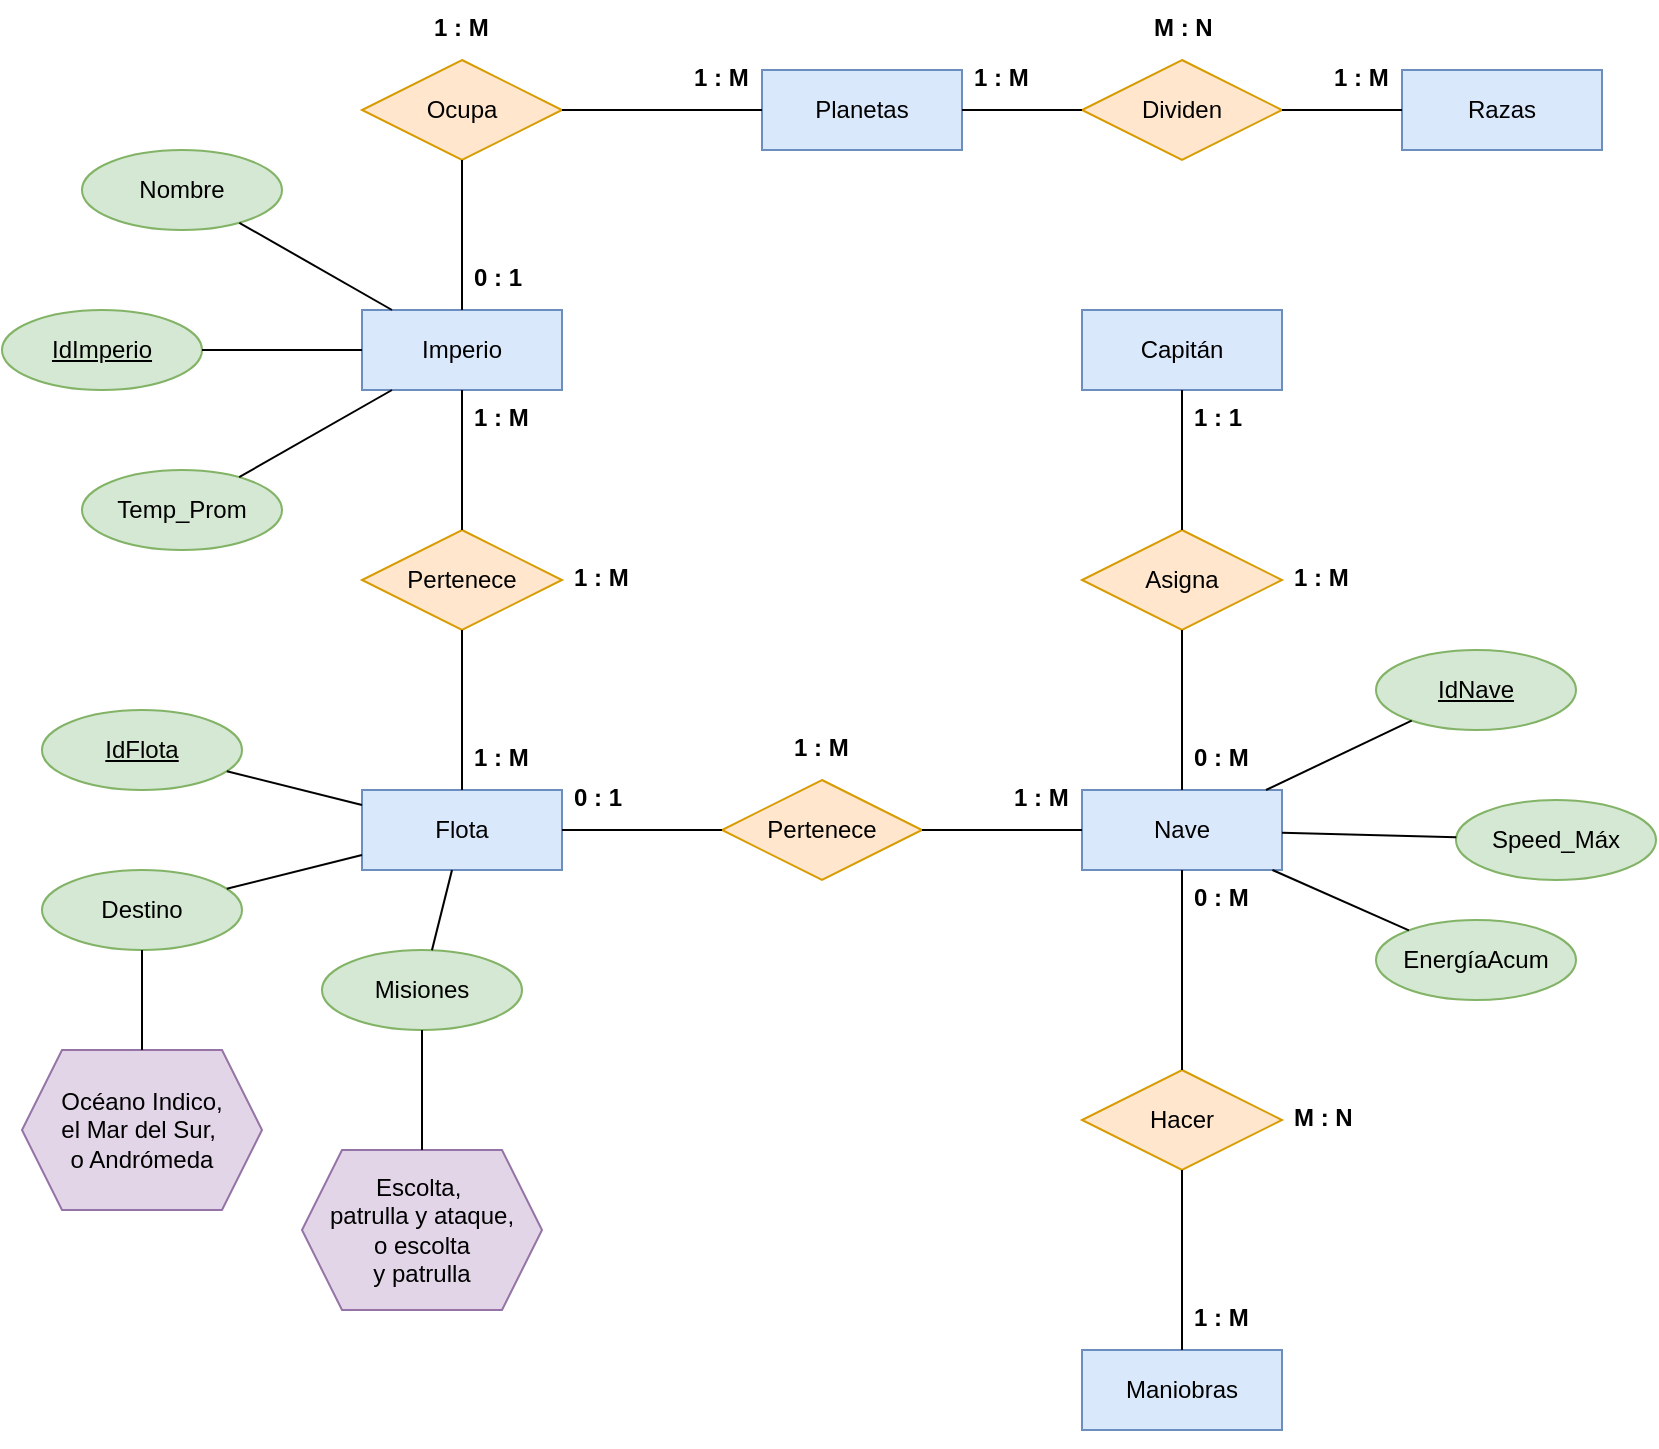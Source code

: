 <mxfile version="24.2.5" type="github">
  <diagram name="Página-1" id="hyANTCJ6QxDP82kSPv6y">
    <mxGraphModel dx="684" dy="433" grid="1" gridSize="10" guides="1" tooltips="1" connect="1" arrows="1" fold="1" page="1" pageScale="1" pageWidth="827" pageHeight="1169" math="0" shadow="0">
      <root>
        <mxCell id="0" />
        <mxCell id="1" parent="0" />
        <mxCell id="G2CFWQGddvWYVBsFgRBB-1" value="Imperio" style="whiteSpace=wrap;html=1;align=center;fillColor=#dae8fc;strokeColor=#6c8ebf;" vertex="1" parent="1">
          <mxGeometry x="180" y="400" width="100" height="40" as="geometry" />
        </mxCell>
        <mxCell id="G2CFWQGddvWYVBsFgRBB-2" value="Flota" style="whiteSpace=wrap;html=1;align=center;fillColor=#dae8fc;strokeColor=#6c8ebf;" vertex="1" parent="1">
          <mxGeometry x="180" y="640" width="100" height="40" as="geometry" />
        </mxCell>
        <mxCell id="G2CFWQGddvWYVBsFgRBB-4" value="Capitán" style="whiteSpace=wrap;html=1;align=center;fillColor=#dae8fc;strokeColor=#6c8ebf;" vertex="1" parent="1">
          <mxGeometry x="540" y="400" width="100" height="40" as="geometry" />
        </mxCell>
        <mxCell id="G2CFWQGddvWYVBsFgRBB-5" value="Maniobras" style="whiteSpace=wrap;html=1;align=center;fillColor=#dae8fc;strokeColor=#6c8ebf;" vertex="1" parent="1">
          <mxGeometry x="540" y="920" width="100" height="40" as="geometry" />
        </mxCell>
        <mxCell id="G2CFWQGddvWYVBsFgRBB-6" value="Planetas" style="whiteSpace=wrap;html=1;align=center;fillColor=#dae8fc;strokeColor=#6c8ebf;" vertex="1" parent="1">
          <mxGeometry x="380" y="280" width="100" height="40" as="geometry" />
        </mxCell>
        <mxCell id="G2CFWQGddvWYVBsFgRBB-7" value="Razas" style="whiteSpace=wrap;html=1;align=center;fillColor=#dae8fc;strokeColor=#6c8ebf;" vertex="1" parent="1">
          <mxGeometry x="700" y="280" width="100" height="40" as="geometry" />
        </mxCell>
        <mxCell id="G2CFWQGddvWYVBsFgRBB-8" value="Nave" style="whiteSpace=wrap;html=1;align=center;fillColor=#dae8fc;strokeColor=#6c8ebf;" vertex="1" parent="1">
          <mxGeometry x="540" y="640" width="100" height="40" as="geometry" />
        </mxCell>
        <mxCell id="G2CFWQGddvWYVBsFgRBB-9" value="Pertenece" style="shape=rhombus;perimeter=rhombusPerimeter;whiteSpace=wrap;html=1;align=center;fillColor=#ffe6cc;strokeColor=#d79b00;" vertex="1" parent="1">
          <mxGeometry x="360" y="635" width="100" height="50" as="geometry" />
        </mxCell>
        <mxCell id="G2CFWQGddvWYVBsFgRBB-24" value="" style="endArrow=none;html=1;rounded=0;" edge="1" parent="1" source="G2CFWQGddvWYVBsFgRBB-2" target="G2CFWQGddvWYVBsFgRBB-9">
          <mxGeometry relative="1" as="geometry">
            <mxPoint x="380" y="700" as="sourcePoint" />
            <mxPoint x="540" y="700" as="targetPoint" />
          </mxGeometry>
        </mxCell>
        <mxCell id="G2CFWQGddvWYVBsFgRBB-26" value="" style="endArrow=none;html=1;rounded=0;" edge="1" parent="1" source="G2CFWQGddvWYVBsFgRBB-9" target="G2CFWQGddvWYVBsFgRBB-8">
          <mxGeometry relative="1" as="geometry">
            <mxPoint x="350" y="770" as="sourcePoint" />
            <mxPoint x="510" y="770" as="targetPoint" />
          </mxGeometry>
        </mxCell>
        <mxCell id="G2CFWQGddvWYVBsFgRBB-27" value="1 : M" style="text;strokeColor=none;fillColor=none;spacingLeft=4;spacingRight=4;overflow=hidden;rotatable=0;points=[[0,0.5],[1,0.5]];portConstraint=eastwest;fontSize=12;whiteSpace=wrap;html=1;fontStyle=1" vertex="1" parent="1">
          <mxGeometry x="390" y="605" width="40" height="30" as="geometry" />
        </mxCell>
        <mxCell id="G2CFWQGddvWYVBsFgRBB-28" value="1 : M" style="text;strokeColor=none;fillColor=none;spacingLeft=4;spacingRight=4;overflow=hidden;rotatable=0;points=[[0,0.5],[1,0.5]];portConstraint=eastwest;fontSize=12;whiteSpace=wrap;html=1;fontStyle=1" vertex="1" parent="1">
          <mxGeometry x="500" y="630" width="40" height="30" as="geometry" />
        </mxCell>
        <mxCell id="G2CFWQGddvWYVBsFgRBB-29" value="0 : 1" style="text;strokeColor=none;fillColor=none;spacingLeft=4;spacingRight=4;overflow=hidden;rotatable=0;points=[[0,0.5],[1,0.5]];portConstraint=eastwest;fontSize=12;whiteSpace=wrap;html=1;fontStyle=1" vertex="1" parent="1">
          <mxGeometry x="280" y="630" width="40" height="30" as="geometry" />
        </mxCell>
        <mxCell id="G2CFWQGddvWYVBsFgRBB-30" value="Pertenece" style="shape=rhombus;perimeter=rhombusPerimeter;whiteSpace=wrap;html=1;align=center;fillColor=#ffe6cc;strokeColor=#d79b00;" vertex="1" parent="1">
          <mxGeometry x="180" y="510" width="100" height="50" as="geometry" />
        </mxCell>
        <mxCell id="G2CFWQGddvWYVBsFgRBB-31" value="" style="endArrow=none;html=1;rounded=0;" edge="1" parent="1" source="G2CFWQGddvWYVBsFgRBB-2" target="G2CFWQGddvWYVBsFgRBB-30">
          <mxGeometry relative="1" as="geometry">
            <mxPoint x="260" y="810" as="sourcePoint" />
            <mxPoint x="420" y="810" as="targetPoint" />
          </mxGeometry>
        </mxCell>
        <mxCell id="G2CFWQGddvWYVBsFgRBB-33" value="" style="endArrow=none;html=1;rounded=0;" edge="1" parent="1" source="G2CFWQGddvWYVBsFgRBB-30" target="G2CFWQGddvWYVBsFgRBB-1">
          <mxGeometry relative="1" as="geometry">
            <mxPoint x="260" y="810" as="sourcePoint" />
            <mxPoint x="420" y="810" as="targetPoint" />
          </mxGeometry>
        </mxCell>
        <mxCell id="G2CFWQGddvWYVBsFgRBB-34" style="edgeStyle=orthogonalEdgeStyle;rounded=0;orthogonalLoop=1;jettySize=auto;html=1;exitX=0.5;exitY=1;exitDx=0;exitDy=0;" edge="1" parent="1" source="G2CFWQGddvWYVBsFgRBB-5" target="G2CFWQGddvWYVBsFgRBB-5">
          <mxGeometry relative="1" as="geometry" />
        </mxCell>
        <mxCell id="G2CFWQGddvWYVBsFgRBB-35" value="1 : M" style="text;strokeColor=none;fillColor=none;spacingLeft=4;spacingRight=4;overflow=hidden;rotatable=0;points=[[0,0.5],[1,0.5]];portConstraint=eastwest;fontSize=12;whiteSpace=wrap;html=1;fontStyle=1" vertex="1" parent="1">
          <mxGeometry x="280" y="520" width="40" height="30" as="geometry" />
        </mxCell>
        <mxCell id="G2CFWQGddvWYVBsFgRBB-36" value="1 : M" style="text;strokeColor=none;fillColor=none;spacingLeft=4;spacingRight=4;overflow=hidden;rotatable=0;points=[[0,0.5],[1,0.5]];portConstraint=eastwest;fontSize=12;whiteSpace=wrap;html=1;fontStyle=1" vertex="1" parent="1">
          <mxGeometry x="230" y="610" width="40" height="30" as="geometry" />
        </mxCell>
        <mxCell id="G2CFWQGddvWYVBsFgRBB-37" value="1 : M" style="text;strokeColor=none;fillColor=none;spacingLeft=4;spacingRight=4;overflow=hidden;rotatable=0;points=[[0,0.5],[1,0.5]];portConstraint=eastwest;fontSize=12;whiteSpace=wrap;html=1;fontStyle=1" vertex="1" parent="1">
          <mxGeometry x="230" y="440" width="40" height="30" as="geometry" />
        </mxCell>
        <mxCell id="G2CFWQGddvWYVBsFgRBB-38" value="Asigna" style="shape=rhombus;perimeter=rhombusPerimeter;whiteSpace=wrap;html=1;align=center;fillColor=#ffe6cc;strokeColor=#d79b00;" vertex="1" parent="1">
          <mxGeometry x="540" y="510" width="100" height="50" as="geometry" />
        </mxCell>
        <mxCell id="G2CFWQGddvWYVBsFgRBB-39" value="" style="endArrow=none;html=1;rounded=0;" edge="1" parent="1" source="G2CFWQGddvWYVBsFgRBB-4" target="G2CFWQGddvWYVBsFgRBB-38">
          <mxGeometry relative="1" as="geometry">
            <mxPoint x="370" y="500" as="sourcePoint" />
            <mxPoint x="530" y="500" as="targetPoint" />
          </mxGeometry>
        </mxCell>
        <mxCell id="G2CFWQGddvWYVBsFgRBB-40" value="" style="endArrow=none;html=1;rounded=0;" edge="1" parent="1" source="G2CFWQGddvWYVBsFgRBB-8" target="G2CFWQGddvWYVBsFgRBB-38">
          <mxGeometry relative="1" as="geometry">
            <mxPoint x="370" y="500" as="sourcePoint" />
            <mxPoint x="530" y="500" as="targetPoint" />
          </mxGeometry>
        </mxCell>
        <mxCell id="G2CFWQGddvWYVBsFgRBB-41" value="1 : M" style="text;strokeColor=none;fillColor=none;spacingLeft=4;spacingRight=4;overflow=hidden;rotatable=0;points=[[0,0.5],[1,0.5]];portConstraint=eastwest;fontSize=12;whiteSpace=wrap;html=1;fontStyle=1" vertex="1" parent="1">
          <mxGeometry x="640" y="520" width="40" height="30" as="geometry" />
        </mxCell>
        <mxCell id="G2CFWQGddvWYVBsFgRBB-42" value="0 : M" style="text;strokeColor=none;fillColor=none;spacingLeft=4;spacingRight=4;overflow=hidden;rotatable=0;points=[[0,0.5],[1,0.5]];portConstraint=eastwest;fontSize=12;whiteSpace=wrap;html=1;fontStyle=1" vertex="1" parent="1">
          <mxGeometry x="590" y="610" width="40" height="30" as="geometry" />
        </mxCell>
        <mxCell id="G2CFWQGddvWYVBsFgRBB-43" value="1 : 1" style="text;strokeColor=none;fillColor=none;spacingLeft=4;spacingRight=4;overflow=hidden;rotatable=0;points=[[0,0.5],[1,0.5]];portConstraint=eastwest;fontSize=12;whiteSpace=wrap;html=1;fontStyle=1" vertex="1" parent="1">
          <mxGeometry x="590" y="440" width="40" height="30" as="geometry" />
        </mxCell>
        <mxCell id="G2CFWQGddvWYVBsFgRBB-44" value="Hacer" style="shape=rhombus;perimeter=rhombusPerimeter;whiteSpace=wrap;html=1;align=center;fillColor=#ffe6cc;strokeColor=#d79b00;" vertex="1" parent="1">
          <mxGeometry x="540" y="780" width="100" height="50" as="geometry" />
        </mxCell>
        <mxCell id="G2CFWQGddvWYVBsFgRBB-46" value="" style="endArrow=none;html=1;rounded=0;" edge="1" parent="1" source="G2CFWQGddvWYVBsFgRBB-8" target="G2CFWQGddvWYVBsFgRBB-44">
          <mxGeometry relative="1" as="geometry">
            <mxPoint x="650" y="610" as="sourcePoint" />
            <mxPoint x="810" y="610" as="targetPoint" />
          </mxGeometry>
        </mxCell>
        <mxCell id="G2CFWQGddvWYVBsFgRBB-47" value="" style="endArrow=none;html=1;rounded=0;" edge="1" parent="1" source="G2CFWQGddvWYVBsFgRBB-44" target="G2CFWQGddvWYVBsFgRBB-5">
          <mxGeometry relative="1" as="geometry">
            <mxPoint x="650" y="610" as="sourcePoint" />
            <mxPoint x="810" y="610" as="targetPoint" />
          </mxGeometry>
        </mxCell>
        <mxCell id="G2CFWQGddvWYVBsFgRBB-48" value="M : N" style="text;strokeColor=none;fillColor=none;spacingLeft=4;spacingRight=4;overflow=hidden;rotatable=0;points=[[0,0.5],[1,0.5]];portConstraint=eastwest;fontSize=12;whiteSpace=wrap;html=1;fontStyle=1" vertex="1" parent="1">
          <mxGeometry x="640" y="790" width="40" height="30" as="geometry" />
        </mxCell>
        <mxCell id="G2CFWQGddvWYVBsFgRBB-49" value="1 : M" style="text;strokeColor=none;fillColor=none;spacingLeft=4;spacingRight=4;overflow=hidden;rotatable=0;points=[[0,0.5],[1,0.5]];portConstraint=eastwest;fontSize=12;whiteSpace=wrap;html=1;fontStyle=1" vertex="1" parent="1">
          <mxGeometry x="590" y="890" width="40" height="30" as="geometry" />
        </mxCell>
        <mxCell id="G2CFWQGddvWYVBsFgRBB-50" value="0 : M" style="text;strokeColor=none;fillColor=none;spacingLeft=4;spacingRight=4;overflow=hidden;rotatable=0;points=[[0,0.5],[1,0.5]];portConstraint=eastwest;fontSize=12;whiteSpace=wrap;html=1;fontStyle=1" vertex="1" parent="1">
          <mxGeometry x="590" y="680" width="40" height="30" as="geometry" />
        </mxCell>
        <mxCell id="G2CFWQGddvWYVBsFgRBB-51" value="Ocupa" style="shape=rhombus;perimeter=rhombusPerimeter;whiteSpace=wrap;html=1;align=center;fillColor=#ffe6cc;strokeColor=#d79b00;" vertex="1" parent="1">
          <mxGeometry x="180" y="275" width="100" height="50" as="geometry" />
        </mxCell>
        <mxCell id="G2CFWQGddvWYVBsFgRBB-52" value="" style="endArrow=none;html=1;rounded=0;" edge="1" parent="1" source="G2CFWQGddvWYVBsFgRBB-6" target="G2CFWQGddvWYVBsFgRBB-51">
          <mxGeometry relative="1" as="geometry">
            <mxPoint x="350" y="340" as="sourcePoint" />
            <mxPoint x="510" y="340" as="targetPoint" />
          </mxGeometry>
        </mxCell>
        <mxCell id="G2CFWQGddvWYVBsFgRBB-53" value="" style="endArrow=none;html=1;rounded=0;" edge="1" parent="1" source="G2CFWQGddvWYVBsFgRBB-51" target="G2CFWQGddvWYVBsFgRBB-1">
          <mxGeometry relative="1" as="geometry">
            <mxPoint x="250" y="340" as="sourcePoint" />
            <mxPoint x="410" y="340" as="targetPoint" />
          </mxGeometry>
        </mxCell>
        <mxCell id="G2CFWQGddvWYVBsFgRBB-54" value="1 : M" style="text;strokeColor=none;fillColor=none;spacingLeft=4;spacingRight=4;overflow=hidden;rotatable=0;points=[[0,0.5],[1,0.5]];portConstraint=eastwest;fontSize=12;whiteSpace=wrap;html=1;fontStyle=1" vertex="1" parent="1">
          <mxGeometry x="210" y="245" width="40" height="30" as="geometry" />
        </mxCell>
        <mxCell id="G2CFWQGddvWYVBsFgRBB-55" value="0 : 1" style="text;strokeColor=none;fillColor=none;spacingLeft=4;spacingRight=4;overflow=hidden;rotatable=0;points=[[0,0.5],[1,0.5]];portConstraint=eastwest;fontSize=12;whiteSpace=wrap;html=1;fontStyle=1" vertex="1" parent="1">
          <mxGeometry x="230" y="370" width="40" height="30" as="geometry" />
        </mxCell>
        <mxCell id="G2CFWQGddvWYVBsFgRBB-56" value="1 : M" style="text;strokeColor=none;fillColor=none;spacingLeft=4;spacingRight=4;overflow=hidden;rotatable=0;points=[[0,0.5],[1,0.5]];portConstraint=eastwest;fontSize=12;whiteSpace=wrap;html=1;fontStyle=1" vertex="1" parent="1">
          <mxGeometry x="340" y="270" width="40" height="30" as="geometry" />
        </mxCell>
        <mxCell id="G2CFWQGddvWYVBsFgRBB-57" value="Dividen" style="shape=rhombus;perimeter=rhombusPerimeter;whiteSpace=wrap;html=1;align=center;fillColor=#ffe6cc;strokeColor=#d79b00;" vertex="1" parent="1">
          <mxGeometry x="540" y="275" width="100" height="50" as="geometry" />
        </mxCell>
        <mxCell id="G2CFWQGddvWYVBsFgRBB-58" value="" style="endArrow=none;html=1;rounded=0;" edge="1" parent="1" source="G2CFWQGddvWYVBsFgRBB-6" target="G2CFWQGddvWYVBsFgRBB-57">
          <mxGeometry relative="1" as="geometry">
            <mxPoint x="460" y="360" as="sourcePoint" />
            <mxPoint x="620" y="360" as="targetPoint" />
          </mxGeometry>
        </mxCell>
        <mxCell id="G2CFWQGddvWYVBsFgRBB-59" value="" style="endArrow=none;html=1;rounded=0;" edge="1" parent="1" source="G2CFWQGddvWYVBsFgRBB-57" target="G2CFWQGddvWYVBsFgRBB-7">
          <mxGeometry relative="1" as="geometry">
            <mxPoint x="560" y="350" as="sourcePoint" />
            <mxPoint x="720" y="350" as="targetPoint" />
          </mxGeometry>
        </mxCell>
        <mxCell id="G2CFWQGddvWYVBsFgRBB-60" value="M : N" style="text;strokeColor=none;fillColor=none;spacingLeft=4;spacingRight=4;overflow=hidden;rotatable=0;points=[[0,0.5],[1,0.5]];portConstraint=eastwest;fontSize=12;whiteSpace=wrap;html=1;fontStyle=1" vertex="1" parent="1">
          <mxGeometry x="570" y="245" width="40" height="30" as="geometry" />
        </mxCell>
        <mxCell id="G2CFWQGddvWYVBsFgRBB-61" value="1 : M" style="text;strokeColor=none;fillColor=none;spacingLeft=4;spacingRight=4;overflow=hidden;rotatable=0;points=[[0,0.5],[1,0.5]];portConstraint=eastwest;fontSize=12;whiteSpace=wrap;html=1;fontStyle=1" vertex="1" parent="1">
          <mxGeometry x="660" y="270" width="40" height="30" as="geometry" />
        </mxCell>
        <mxCell id="G2CFWQGddvWYVBsFgRBB-62" value="1 : M" style="text;strokeColor=none;fillColor=none;spacingLeft=4;spacingRight=4;overflow=hidden;rotatable=0;points=[[0,0.5],[1,0.5]];portConstraint=eastwest;fontSize=12;whiteSpace=wrap;html=1;fontStyle=1" vertex="1" parent="1">
          <mxGeometry x="480" y="270" width="40" height="30" as="geometry" />
        </mxCell>
        <mxCell id="G2CFWQGddvWYVBsFgRBB-63" value="IdImperio" style="ellipse;whiteSpace=wrap;html=1;align=center;fontStyle=4;fillColor=#d5e8d4;strokeColor=#82b366;" vertex="1" parent="1">
          <mxGeometry y="400" width="100" height="40" as="geometry" />
        </mxCell>
        <mxCell id="G2CFWQGddvWYVBsFgRBB-64" value="Nombre" style="ellipse;whiteSpace=wrap;html=1;align=center;fillColor=#d5e8d4;strokeColor=#82b366;" vertex="1" parent="1">
          <mxGeometry x="40" y="320" width="100" height="40" as="geometry" />
        </mxCell>
        <mxCell id="G2CFWQGddvWYVBsFgRBB-65" value="Temp_Prom" style="ellipse;whiteSpace=wrap;html=1;align=center;fillColor=#d5e8d4;strokeColor=#82b366;" vertex="1" parent="1">
          <mxGeometry x="40" y="480" width="100" height="40" as="geometry" />
        </mxCell>
        <mxCell id="G2CFWQGddvWYVBsFgRBB-66" value="" style="endArrow=none;html=1;rounded=0;" edge="1" parent="1" source="G2CFWQGddvWYVBsFgRBB-64" target="G2CFWQGddvWYVBsFgRBB-1">
          <mxGeometry relative="1" as="geometry">
            <mxPoint x="110" y="430" as="sourcePoint" />
            <mxPoint x="270" y="430" as="targetPoint" />
          </mxGeometry>
        </mxCell>
        <mxCell id="G2CFWQGddvWYVBsFgRBB-67" value="" style="endArrow=none;html=1;rounded=0;" edge="1" parent="1" source="G2CFWQGddvWYVBsFgRBB-63" target="G2CFWQGddvWYVBsFgRBB-1">
          <mxGeometry relative="1" as="geometry">
            <mxPoint x="30" y="470" as="sourcePoint" />
            <mxPoint x="190" y="470" as="targetPoint" />
          </mxGeometry>
        </mxCell>
        <mxCell id="G2CFWQGddvWYVBsFgRBB-68" value="" style="endArrow=none;html=1;rounded=0;" edge="1" parent="1" source="G2CFWQGddvWYVBsFgRBB-65" target="G2CFWQGddvWYVBsFgRBB-1">
          <mxGeometry relative="1" as="geometry">
            <mxPoint x="30" y="470" as="sourcePoint" />
            <mxPoint x="190" y="470" as="targetPoint" />
          </mxGeometry>
        </mxCell>
        <mxCell id="G2CFWQGddvWYVBsFgRBB-69" value="Destino" style="ellipse;whiteSpace=wrap;html=1;align=center;fillColor=#d5e8d4;strokeColor=#82b366;" vertex="1" parent="1">
          <mxGeometry x="20" y="680" width="100" height="40" as="geometry" />
        </mxCell>
        <mxCell id="G2CFWQGddvWYVBsFgRBB-70" value="IdFlota" style="ellipse;whiteSpace=wrap;html=1;align=center;fontStyle=4;fillColor=#d5e8d4;strokeColor=#82b366;" vertex="1" parent="1">
          <mxGeometry x="20" y="600" width="100" height="40" as="geometry" />
        </mxCell>
        <mxCell id="G2CFWQGddvWYVBsFgRBB-71" value="Océano Indico,&lt;div&gt;el Mar del Sur,&amp;nbsp;&lt;/div&gt;&lt;div&gt;o Andrómeda&lt;/div&gt;" style="shape=hexagon;perimeter=hexagonPerimeter2;whiteSpace=wrap;html=1;fixedSize=1;fillColor=#e1d5e7;strokeColor=#9673a6;" vertex="1" parent="1">
          <mxGeometry x="10" y="770" width="120" height="80" as="geometry" />
        </mxCell>
        <mxCell id="G2CFWQGddvWYVBsFgRBB-72" value="" style="endArrow=none;html=1;rounded=0;" edge="1" parent="1" source="G2CFWQGddvWYVBsFgRBB-69" target="G2CFWQGddvWYVBsFgRBB-71">
          <mxGeometry relative="1" as="geometry">
            <mxPoint x="20" y="780" as="sourcePoint" />
            <mxPoint x="180" y="780" as="targetPoint" />
          </mxGeometry>
        </mxCell>
        <mxCell id="G2CFWQGddvWYVBsFgRBB-73" value="Misiones" style="ellipse;whiteSpace=wrap;html=1;align=center;fillColor=#d5e8d4;strokeColor=#82b366;" vertex="1" parent="1">
          <mxGeometry x="160" y="720" width="100" height="40" as="geometry" />
        </mxCell>
        <mxCell id="G2CFWQGddvWYVBsFgRBB-75" value="" style="endArrow=none;html=1;rounded=0;" edge="1" parent="1" source="G2CFWQGddvWYVBsFgRBB-70" target="G2CFWQGddvWYVBsFgRBB-2">
          <mxGeometry relative="1" as="geometry">
            <mxPoint x="120" y="670" as="sourcePoint" />
            <mxPoint x="280" y="670" as="targetPoint" />
          </mxGeometry>
        </mxCell>
        <mxCell id="G2CFWQGddvWYVBsFgRBB-77" value="" style="endArrow=none;html=1;rounded=0;" edge="1" parent="1" source="G2CFWQGddvWYVBsFgRBB-69" target="G2CFWQGddvWYVBsFgRBB-2">
          <mxGeometry relative="1" as="geometry">
            <mxPoint x="160" y="690" as="sourcePoint" />
            <mxPoint x="320" y="690" as="targetPoint" />
          </mxGeometry>
        </mxCell>
        <mxCell id="G2CFWQGddvWYVBsFgRBB-78" value="" style="endArrow=none;html=1;rounded=0;" edge="1" parent="1" source="G2CFWQGddvWYVBsFgRBB-73" target="G2CFWQGddvWYVBsFgRBB-2">
          <mxGeometry relative="1" as="geometry">
            <mxPoint x="160" y="690" as="sourcePoint" />
            <mxPoint x="320" y="690" as="targetPoint" />
          </mxGeometry>
        </mxCell>
        <mxCell id="G2CFWQGddvWYVBsFgRBB-79" value="Escolta,&amp;nbsp;&lt;div&gt;patrulla y ataque,&lt;div&gt;&amp;nbsp;o escolta&amp;nbsp;&lt;/div&gt;&lt;div&gt;y patrulla&lt;br&gt;&lt;/div&gt;&lt;/div&gt;" style="shape=hexagon;perimeter=hexagonPerimeter2;whiteSpace=wrap;html=1;fixedSize=1;fillColor=#e1d5e7;strokeColor=#9673a6;" vertex="1" parent="1">
          <mxGeometry x="150" y="820" width="120" height="80" as="geometry" />
        </mxCell>
        <mxCell id="G2CFWQGddvWYVBsFgRBB-80" value="" style="endArrow=none;html=1;rounded=0;" edge="1" parent="1" source="G2CFWQGddvWYVBsFgRBB-73" target="G2CFWQGddvWYVBsFgRBB-79">
          <mxGeometry relative="1" as="geometry">
            <mxPoint x="170" y="770" as="sourcePoint" />
            <mxPoint x="330" y="770" as="targetPoint" />
          </mxGeometry>
        </mxCell>
        <mxCell id="G2CFWQGddvWYVBsFgRBB-81" value="IdNave" style="ellipse;whiteSpace=wrap;html=1;align=center;fontStyle=4;fillColor=#d5e8d4;strokeColor=#82b366;" vertex="1" parent="1">
          <mxGeometry x="687" y="570" width="100" height="40" as="geometry" />
        </mxCell>
        <mxCell id="G2CFWQGddvWYVBsFgRBB-82" value="Speed_Máx" style="ellipse;whiteSpace=wrap;html=1;align=center;fillColor=#d5e8d4;strokeColor=#82b366;" vertex="1" parent="1">
          <mxGeometry x="727" y="645" width="100" height="40" as="geometry" />
        </mxCell>
        <mxCell id="G2CFWQGddvWYVBsFgRBB-83" value="" style="endArrow=none;html=1;rounded=0;" edge="1" parent="1" source="G2CFWQGddvWYVBsFgRBB-8" target="G2CFWQGddvWYVBsFgRBB-81">
          <mxGeometry relative="1" as="geometry">
            <mxPoint x="560" y="610" as="sourcePoint" />
            <mxPoint x="720" y="610" as="targetPoint" />
          </mxGeometry>
        </mxCell>
        <mxCell id="G2CFWQGddvWYVBsFgRBB-84" value="EnergíaAcum" style="ellipse;whiteSpace=wrap;html=1;align=center;fillColor=#d5e8d4;strokeColor=#82b366;" vertex="1" parent="1">
          <mxGeometry x="687" y="705" width="100" height="40" as="geometry" />
        </mxCell>
        <mxCell id="G2CFWQGddvWYVBsFgRBB-85" value="" style="endArrow=none;html=1;rounded=0;" edge="1" parent="1" source="G2CFWQGddvWYVBsFgRBB-8" target="G2CFWQGddvWYVBsFgRBB-82">
          <mxGeometry relative="1" as="geometry">
            <mxPoint x="560" y="720" as="sourcePoint" />
            <mxPoint x="720" y="720" as="targetPoint" />
          </mxGeometry>
        </mxCell>
        <mxCell id="G2CFWQGddvWYVBsFgRBB-86" value="" style="endArrow=none;html=1;rounded=0;" edge="1" parent="1" source="G2CFWQGddvWYVBsFgRBB-8" target="G2CFWQGddvWYVBsFgRBB-84">
          <mxGeometry relative="1" as="geometry">
            <mxPoint x="560" y="720" as="sourcePoint" />
            <mxPoint x="720" y="720" as="targetPoint" />
          </mxGeometry>
        </mxCell>
      </root>
    </mxGraphModel>
  </diagram>
</mxfile>
